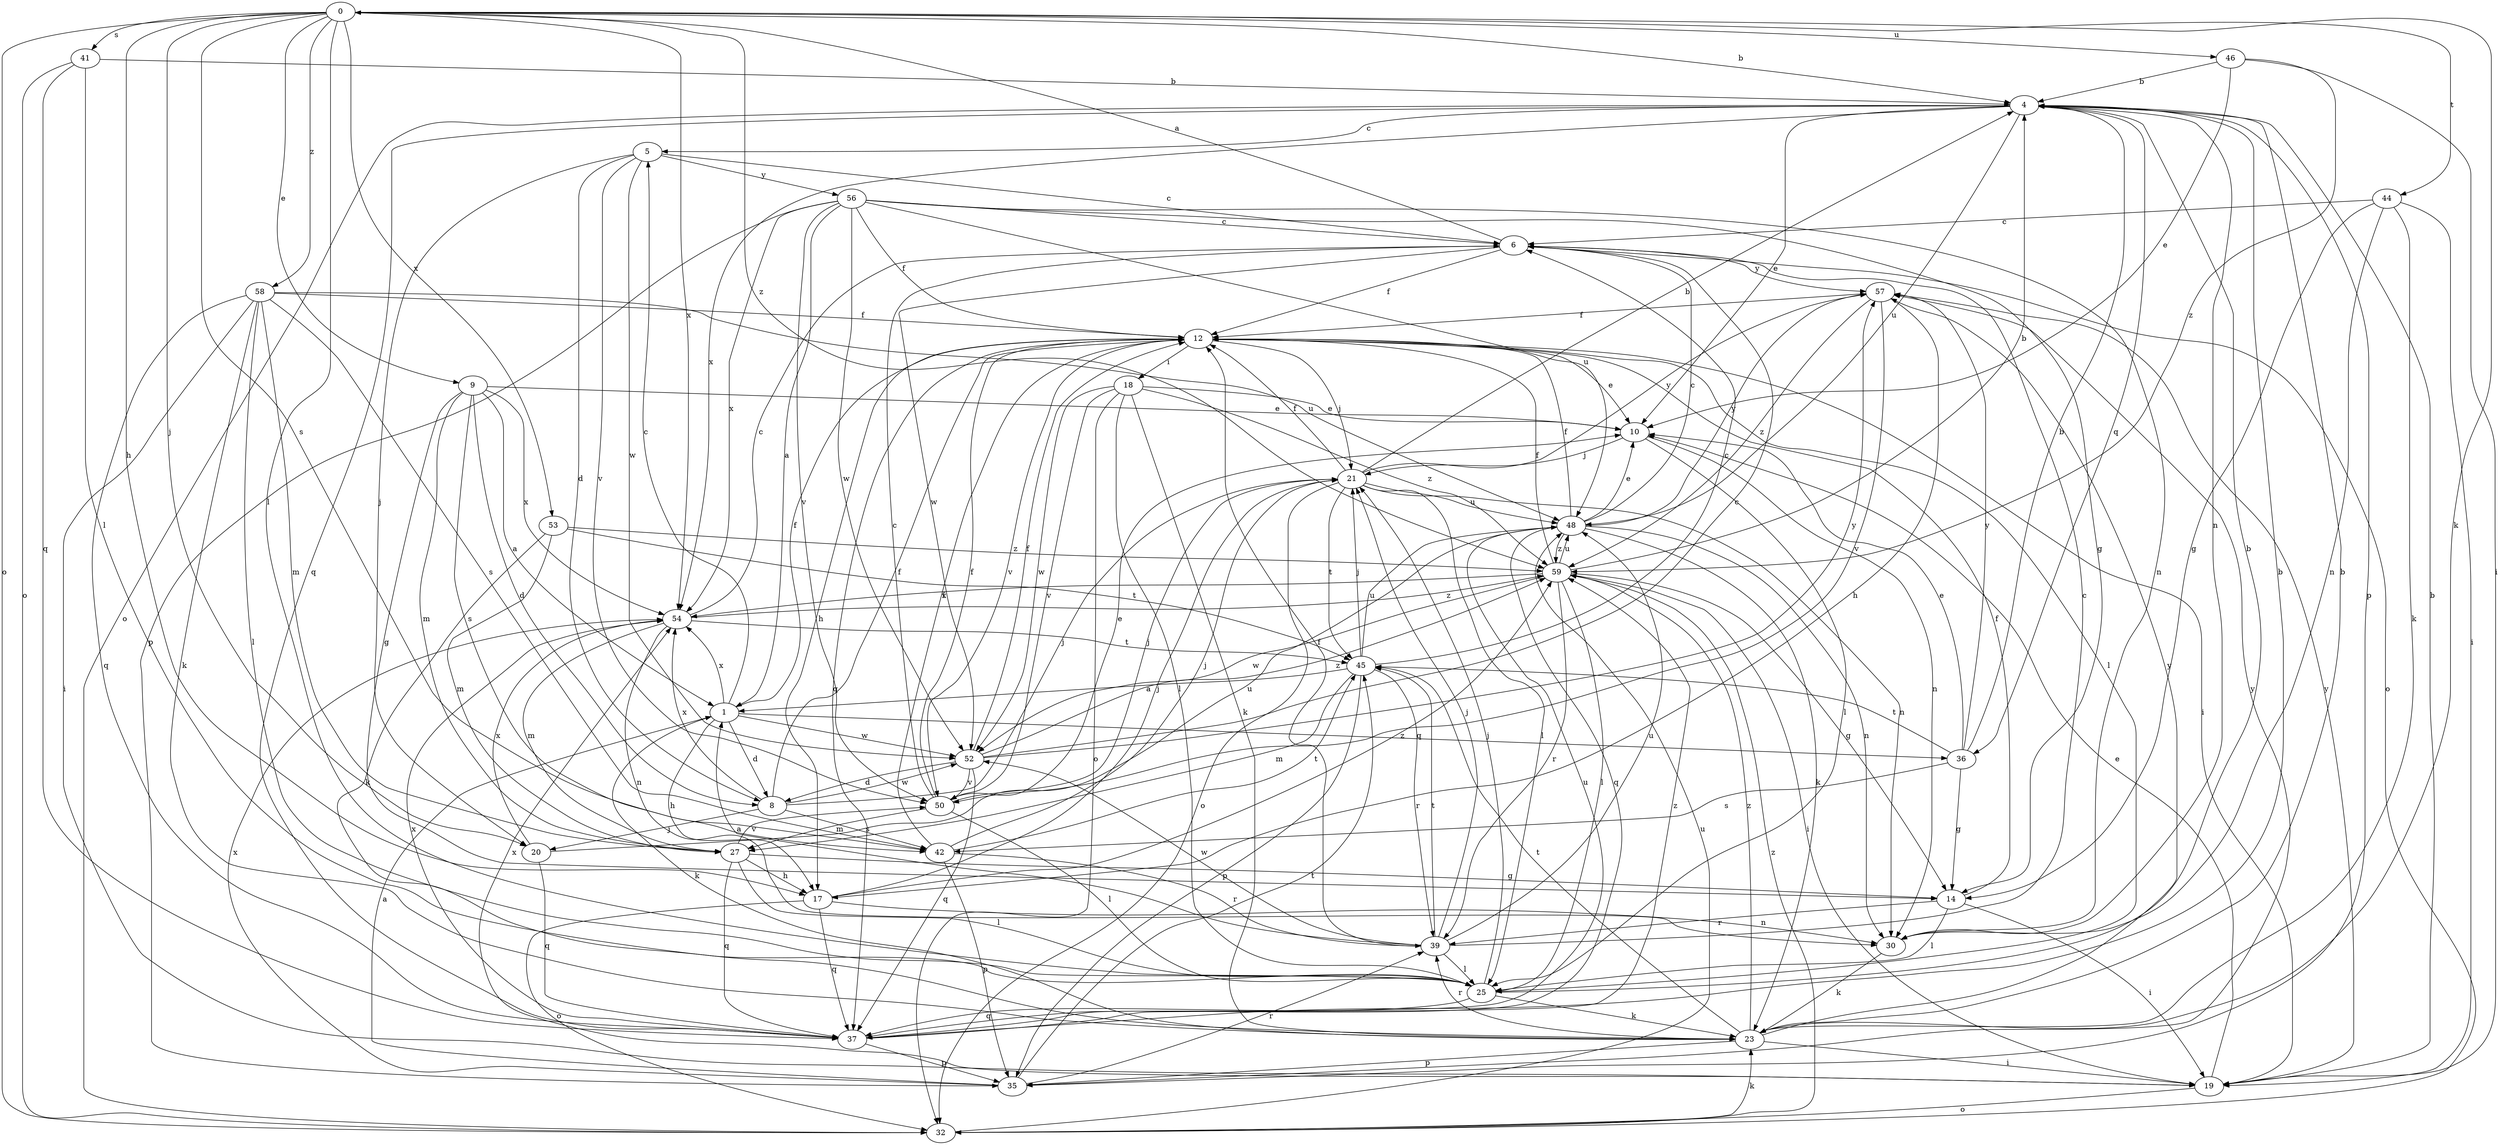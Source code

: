 strict digraph  {
0;
1;
4;
5;
6;
8;
9;
10;
12;
14;
17;
18;
19;
20;
21;
23;
25;
27;
30;
32;
35;
36;
37;
39;
41;
42;
44;
45;
46;
48;
50;
52;
53;
54;
56;
57;
58;
59;
0 -> 4  [label=b];
0 -> 9  [label=e];
0 -> 17  [label=h];
0 -> 20  [label=j];
0 -> 23  [label=k];
0 -> 25  [label=l];
0 -> 32  [label=o];
0 -> 41  [label=s];
0 -> 42  [label=s];
0 -> 44  [label=t];
0 -> 46  [label=u];
0 -> 53  [label=x];
0 -> 54  [label=x];
0 -> 58  [label=z];
0 -> 59  [label=z];
1 -> 5  [label=c];
1 -> 8  [label=d];
1 -> 12  [label=f];
1 -> 17  [label=h];
1 -> 23  [label=k];
1 -> 36  [label=q];
1 -> 52  [label=w];
1 -> 54  [label=x];
4 -> 5  [label=c];
4 -> 10  [label=e];
4 -> 30  [label=n];
4 -> 32  [label=o];
4 -> 35  [label=p];
4 -> 36  [label=q];
4 -> 37  [label=q];
4 -> 48  [label=u];
4 -> 54  [label=x];
5 -> 6  [label=c];
5 -> 8  [label=d];
5 -> 20  [label=j];
5 -> 50  [label=v];
5 -> 52  [label=w];
5 -> 56  [label=y];
6 -> 0  [label=a];
6 -> 12  [label=f];
6 -> 32  [label=o];
6 -> 52  [label=w];
6 -> 57  [label=y];
8 -> 12  [label=f];
8 -> 20  [label=j];
8 -> 21  [label=j];
8 -> 42  [label=s];
8 -> 52  [label=w];
8 -> 54  [label=x];
9 -> 1  [label=a];
9 -> 8  [label=d];
9 -> 10  [label=e];
9 -> 14  [label=g];
9 -> 27  [label=m];
9 -> 42  [label=s];
9 -> 54  [label=x];
10 -> 21  [label=j];
10 -> 25  [label=l];
10 -> 30  [label=n];
12 -> 10  [label=e];
12 -> 17  [label=h];
12 -> 18  [label=i];
12 -> 19  [label=i];
12 -> 21  [label=j];
12 -> 25  [label=l];
12 -> 37  [label=q];
12 -> 50  [label=v];
14 -> 12  [label=f];
14 -> 19  [label=i];
14 -> 25  [label=l];
14 -> 39  [label=r];
17 -> 21  [label=j];
17 -> 30  [label=n];
17 -> 32  [label=o];
17 -> 37  [label=q];
17 -> 59  [label=z];
18 -> 10  [label=e];
18 -> 23  [label=k];
18 -> 25  [label=l];
18 -> 32  [label=o];
18 -> 50  [label=v];
18 -> 52  [label=w];
18 -> 59  [label=z];
19 -> 4  [label=b];
19 -> 10  [label=e];
19 -> 32  [label=o];
19 -> 54  [label=x];
19 -> 57  [label=y];
20 -> 37  [label=q];
20 -> 48  [label=u];
20 -> 54  [label=x];
21 -> 4  [label=b];
21 -> 12  [label=f];
21 -> 25  [label=l];
21 -> 30  [label=n];
21 -> 32  [label=o];
21 -> 45  [label=t];
21 -> 48  [label=u];
21 -> 57  [label=y];
23 -> 4  [label=b];
23 -> 19  [label=i];
23 -> 35  [label=p];
23 -> 39  [label=r];
23 -> 45  [label=t];
23 -> 57  [label=y];
23 -> 59  [label=z];
25 -> 4  [label=b];
25 -> 21  [label=j];
25 -> 23  [label=k];
25 -> 37  [label=q];
27 -> 14  [label=g];
27 -> 17  [label=h];
27 -> 25  [label=l];
27 -> 37  [label=q];
27 -> 50  [label=v];
30 -> 23  [label=k];
32 -> 23  [label=k];
32 -> 48  [label=u];
32 -> 59  [label=z];
35 -> 1  [label=a];
35 -> 39  [label=r];
35 -> 45  [label=t];
35 -> 54  [label=x];
35 -> 57  [label=y];
36 -> 4  [label=b];
36 -> 10  [label=e];
36 -> 14  [label=g];
36 -> 42  [label=s];
36 -> 45  [label=t];
36 -> 57  [label=y];
37 -> 4  [label=b];
37 -> 35  [label=p];
37 -> 48  [label=u];
37 -> 54  [label=x];
37 -> 59  [label=z];
39 -> 1  [label=a];
39 -> 6  [label=c];
39 -> 12  [label=f];
39 -> 21  [label=j];
39 -> 25  [label=l];
39 -> 45  [label=t];
39 -> 48  [label=u];
39 -> 52  [label=w];
41 -> 4  [label=b];
41 -> 25  [label=l];
41 -> 32  [label=o];
41 -> 37  [label=q];
42 -> 12  [label=f];
42 -> 21  [label=j];
42 -> 35  [label=p];
42 -> 39  [label=r];
42 -> 45  [label=t];
44 -> 6  [label=c];
44 -> 14  [label=g];
44 -> 19  [label=i];
44 -> 23  [label=k];
44 -> 30  [label=n];
45 -> 1  [label=a];
45 -> 6  [label=c];
45 -> 21  [label=j];
45 -> 27  [label=m];
45 -> 35  [label=p];
45 -> 39  [label=r];
45 -> 48  [label=u];
46 -> 4  [label=b];
46 -> 10  [label=e];
46 -> 19  [label=i];
46 -> 59  [label=z];
48 -> 6  [label=c];
48 -> 10  [label=e];
48 -> 12  [label=f];
48 -> 23  [label=k];
48 -> 30  [label=n];
48 -> 37  [label=q];
48 -> 57  [label=y];
48 -> 59  [label=z];
50 -> 6  [label=c];
50 -> 10  [label=e];
50 -> 12  [label=f];
50 -> 21  [label=j];
50 -> 25  [label=l];
50 -> 27  [label=m];
52 -> 6  [label=c];
52 -> 8  [label=d];
52 -> 12  [label=f];
52 -> 37  [label=q];
52 -> 50  [label=v];
52 -> 57  [label=y];
52 -> 59  [label=z];
53 -> 23  [label=k];
53 -> 27  [label=m];
53 -> 45  [label=t];
53 -> 59  [label=z];
54 -> 6  [label=c];
54 -> 27  [label=m];
54 -> 30  [label=n];
54 -> 45  [label=t];
54 -> 59  [label=z];
56 -> 1  [label=a];
56 -> 6  [label=c];
56 -> 12  [label=f];
56 -> 14  [label=g];
56 -> 30  [label=n];
56 -> 35  [label=p];
56 -> 48  [label=u];
56 -> 50  [label=v];
56 -> 52  [label=w];
56 -> 54  [label=x];
57 -> 12  [label=f];
57 -> 17  [label=h];
57 -> 50  [label=v];
57 -> 59  [label=z];
58 -> 12  [label=f];
58 -> 19  [label=i];
58 -> 23  [label=k];
58 -> 25  [label=l];
58 -> 27  [label=m];
58 -> 37  [label=q];
58 -> 42  [label=s];
58 -> 48  [label=u];
59 -> 4  [label=b];
59 -> 12  [label=f];
59 -> 14  [label=g];
59 -> 19  [label=i];
59 -> 25  [label=l];
59 -> 39  [label=r];
59 -> 48  [label=u];
59 -> 52  [label=w];
59 -> 54  [label=x];
}
